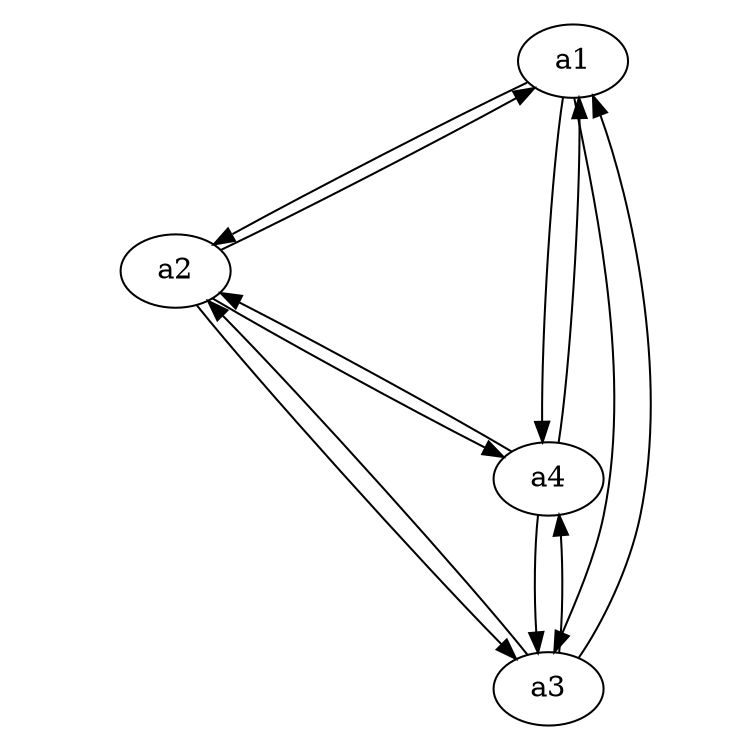 digraph {
  size="5,5!";
  ratio="fill";
  a1;
  a2;
  a3;
  a4;

  a1 -> a2;
  a1 -> a3;
  a1 -> a4;

  a2 -> a1;
  a2 -> a3;
  a2 -> a4;

  a3 -> a1;
  a3 -> a2;
  a3 -> a4;

  a4 -> a1;
  a4 -> a2;
  a4 -> a3;
}
